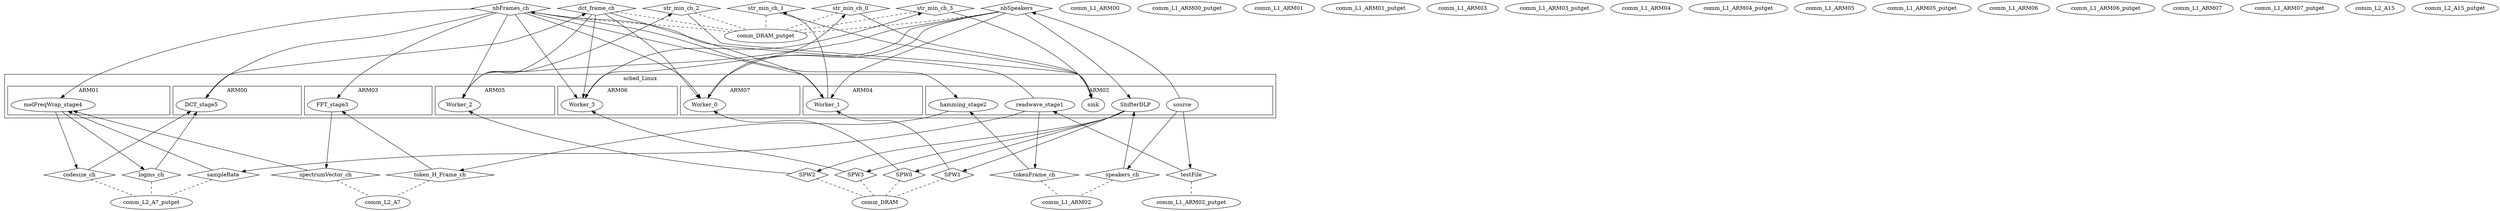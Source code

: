 digraph G {
subgraph cluster_scheduler_sched_Linux {
label=sched_Linux;
subgraph cluster_processor_ARM00 {
label=ARM00;
dummy_ARM00 [style=invis];
process_DCT_stage5 [label=DCT_stage5];
}

subgraph cluster_processor_ARM01 {
label=ARM01;
dummy_ARM01 [style=invis];
process_melFreqWrap_stage4 [label=melFreqWrap_stage4];
}

subgraph cluster_processor_ARM02 {
label=ARM02;
dummy_ARM02 [style=invis];
process_source [label=source];
process_readwave_stage1 [label=readwave_stage1];
process_hamming_stage2 [label=hamming_stage2];
process_ShifterDLP [label=ShifterDLP];
process_sink [label=sink];
}

subgraph cluster_processor_ARM03 {
label=ARM03;
dummy_ARM03 [style=invis];
process_FFT_stage3 [label=FFT_stage3];
}

subgraph cluster_processor_ARM04 {
label=ARM04;
dummy_ARM04 [style=invis];
process_Worker_1 [label=Worker_1];
}

subgraph cluster_processor_ARM05 {
label=ARM05;
dummy_ARM05 [style=invis];
process_Worker_2 [label=Worker_2];
}

subgraph cluster_processor_ARM06 {
label=ARM06;
dummy_ARM06 [style=invis];
process_Worker_3 [label=Worker_3];
}

subgraph cluster_processor_ARM07 {
label=ARM07;
dummy_ARM07 [style=invis];
process_Worker_0 [label=Worker_0];
}

}

primitive_comm_L1_ARM00 [label=comm_L1_ARM00];
primitive_comm_L1_ARM00_putget [label=comm_L1_ARM00_putget];
primitive_comm_L1_ARM01 [label=comm_L1_ARM01];
primitive_comm_L1_ARM01_putget [label=comm_L1_ARM01_putget];
primitive_comm_L1_ARM02 [label=comm_L1_ARM02];
primitive_comm_L1_ARM02_putget [label=comm_L1_ARM02_putget];
primitive_comm_L1_ARM03 [label=comm_L1_ARM03];
primitive_comm_L1_ARM03_putget [label=comm_L1_ARM03_putget];
primitive_comm_L1_ARM04 [label=comm_L1_ARM04];
primitive_comm_L1_ARM04_putget [label=comm_L1_ARM04_putget];
primitive_comm_L1_ARM05 [label=comm_L1_ARM05];
primitive_comm_L1_ARM05_putget [label=comm_L1_ARM05_putget];
primitive_comm_L1_ARM06 [label=comm_L1_ARM06];
primitive_comm_L1_ARM06_putget [label=comm_L1_ARM06_putget];
primitive_comm_L1_ARM07 [label=comm_L1_ARM07];
primitive_comm_L1_ARM07_putget [label=comm_L1_ARM07_putget];
primitive_comm_L2_A7 [label=comm_L2_A7];
primitive_comm_L2_A7_putget [label=comm_L2_A7_putget];
primitive_comm_L2_A15 [label=comm_L2_A15];
primitive_comm_L2_A15_putget [label=comm_L2_A15_putget];
primitive_comm_DRAM [label=comm_DRAM];
primitive_comm_DRAM_putget [label=comm_DRAM_putget];
channel_testFile [label=testFile, shape=diamond];
process_source -> channel_testFile  [minlen=4];
channel_testFile -> process_readwave_stage1  [minlen=4];
channel_testFile -> primitive_comm_L1_ARM02_putget  [arrowhead=none, style=dashed];
channel_speakers_ch [label=speakers_ch, shape=diamond];
process_source -> channel_speakers_ch  [minlen=4];
channel_speakers_ch -> process_ShifterDLP  [minlen=4];
channel_speakers_ch -> primitive_comm_L1_ARM02  [arrowhead=none, style=dashed];
channel_sampleRate [label=sampleRate, shape=diamond];
process_readwave_stage1 -> channel_sampleRate  [minlen=4];
channel_sampleRate -> process_melFreqWrap_stage4  [minlen=4];
channel_sampleRate -> primitive_comm_L2_A7_putget  [arrowhead=none, style=dashed];
channel_tokenFrame_ch [label=tokenFrame_ch, shape=diamond];
process_readwave_stage1 -> channel_tokenFrame_ch  [minlen=4];
channel_tokenFrame_ch -> process_hamming_stage2  [minlen=4];
channel_tokenFrame_ch -> primitive_comm_L1_ARM02  [arrowhead=none, style=dashed];
channel_nbFrames_ch [label=nbFrames_ch, shape=diamond];
process_readwave_stage1 -> channel_nbFrames_ch  [minlen=4];
channel_nbFrames_ch -> process_hamming_stage2  [minlen=4];
channel_nbFrames_ch -> process_FFT_stage3  [minlen=4];
channel_nbFrames_ch -> process_melFreqWrap_stage4  [minlen=4];
channel_nbFrames_ch -> process_DCT_stage5  [minlen=4];
channel_nbFrames_ch -> process_Worker_0  [minlen=4];
channel_nbFrames_ch -> process_Worker_1  [minlen=4];
channel_nbFrames_ch -> process_Worker_2  [minlen=4];
channel_nbFrames_ch -> process_Worker_3  [minlen=4];
channel_nbFrames_ch -> primitive_comm_DRAM_putget  [arrowhead=none, style=dashed];
channel_token_H_Frame_ch [label=token_H_Frame_ch, shape=diamond];
process_hamming_stage2 -> channel_token_H_Frame_ch  [minlen=4];
channel_token_H_Frame_ch -> process_FFT_stage3  [minlen=4];
channel_token_H_Frame_ch -> primitive_comm_L2_A7  [arrowhead=none, style=dashed];
channel_logms_ch [label=logms_ch, shape=diamond];
process_melFreqWrap_stage4 -> channel_logms_ch  [minlen=4];
channel_logms_ch -> process_DCT_stage5  [minlen=4];
channel_logms_ch -> primitive_comm_L2_A7_putget  [arrowhead=none, style=dashed];
channel_spectrumVector_ch [label=spectrumVector_ch, shape=diamond];
process_FFT_stage3 -> channel_spectrumVector_ch  [minlen=4];
channel_spectrumVector_ch -> process_melFreqWrap_stage4  [minlen=4];
channel_spectrumVector_ch -> primitive_comm_L2_A7  [arrowhead=none, style=dashed];
channel_codesize_ch [label=codesize_ch, shape=diamond];
process_melFreqWrap_stage4 -> channel_codesize_ch  [minlen=4];
channel_codesize_ch -> process_DCT_stage5  [minlen=4];
channel_codesize_ch -> primitive_comm_L2_A7_putget  [arrowhead=none, style=dashed];
channel_dct_frame_ch [label=dct_frame_ch, shape=diamond];
process_DCT_stage5 -> channel_dct_frame_ch  [minlen=4];
channel_dct_frame_ch -> process_Worker_0  [minlen=4];
channel_dct_frame_ch -> process_Worker_1  [minlen=4];
channel_dct_frame_ch -> process_Worker_2  [minlen=4];
channel_dct_frame_ch -> process_Worker_3  [minlen=4];
channel_dct_frame_ch -> primitive_comm_DRAM_putget  [arrowhead=none, style=dashed];
channel_str_min_ch_0 [label=str_min_ch_0, shape=diamond];
process_Worker_0 -> channel_str_min_ch_0  [minlen=4];
channel_str_min_ch_0 -> process_sink  [minlen=4];
channel_str_min_ch_0 -> primitive_comm_DRAM_putget  [arrowhead=none, style=dashed];
channel_str_min_ch_1 [label=str_min_ch_1, shape=diamond];
process_Worker_1 -> channel_str_min_ch_1  [minlen=4];
channel_str_min_ch_1 -> process_sink  [minlen=4];
channel_str_min_ch_1 -> primitive_comm_DRAM_putget  [arrowhead=none, style=dashed];
channel_str_min_ch_2 [label=str_min_ch_2, shape=diamond];
process_Worker_2 -> channel_str_min_ch_2  [minlen=4];
channel_str_min_ch_2 -> process_sink  [minlen=4];
channel_str_min_ch_2 -> primitive_comm_DRAM_putget  [arrowhead=none, style=dashed];
channel_str_min_ch_3 [label=str_min_ch_3, shape=diamond];
process_Worker_3 -> channel_str_min_ch_3  [minlen=4];
channel_str_min_ch_3 -> process_sink  [minlen=4];
channel_str_min_ch_3 -> primitive_comm_DRAM_putget  [arrowhead=none, style=dashed];
channel_SPW0 [label=SPW0, shape=diamond];
process_ShifterDLP -> channel_SPW0  [minlen=4];
channel_SPW0 -> process_Worker_0  [minlen=4];
channel_SPW0 -> primitive_comm_DRAM  [arrowhead=none, style=dashed];
channel_SPW1 [label=SPW1, shape=diamond];
process_ShifterDLP -> channel_SPW1  [minlen=4];
channel_SPW1 -> process_Worker_1  [minlen=4];
channel_SPW1 -> primitive_comm_DRAM  [arrowhead=none, style=dashed];
channel_SPW2 [label=SPW2, shape=diamond];
process_ShifterDLP -> channel_SPW2  [minlen=4];
channel_SPW2 -> process_Worker_2  [minlen=4];
channel_SPW2 -> primitive_comm_DRAM  [arrowhead=none, style=dashed];
channel_SPW3 [label=SPW3, shape=diamond];
process_ShifterDLP -> channel_SPW3  [minlen=4];
channel_SPW3 -> process_Worker_3  [minlen=4];
channel_SPW3 -> primitive_comm_DRAM  [arrowhead=none, style=dashed];
channel_nbSpeakers [label=nbSpeakers, shape=diamond];
process_source -> channel_nbSpeakers  [minlen=4];
channel_nbSpeakers -> process_ShifterDLP  [minlen=4];
channel_nbSpeakers -> process_Worker_0  [minlen=4];
channel_nbSpeakers -> process_Worker_1  [minlen=4];
channel_nbSpeakers -> process_Worker_2  [minlen=4];
channel_nbSpeakers -> process_Worker_3  [minlen=4];
channel_nbSpeakers -> primitive_comm_DRAM_putget  [arrowhead=none, style=dashed];
}
